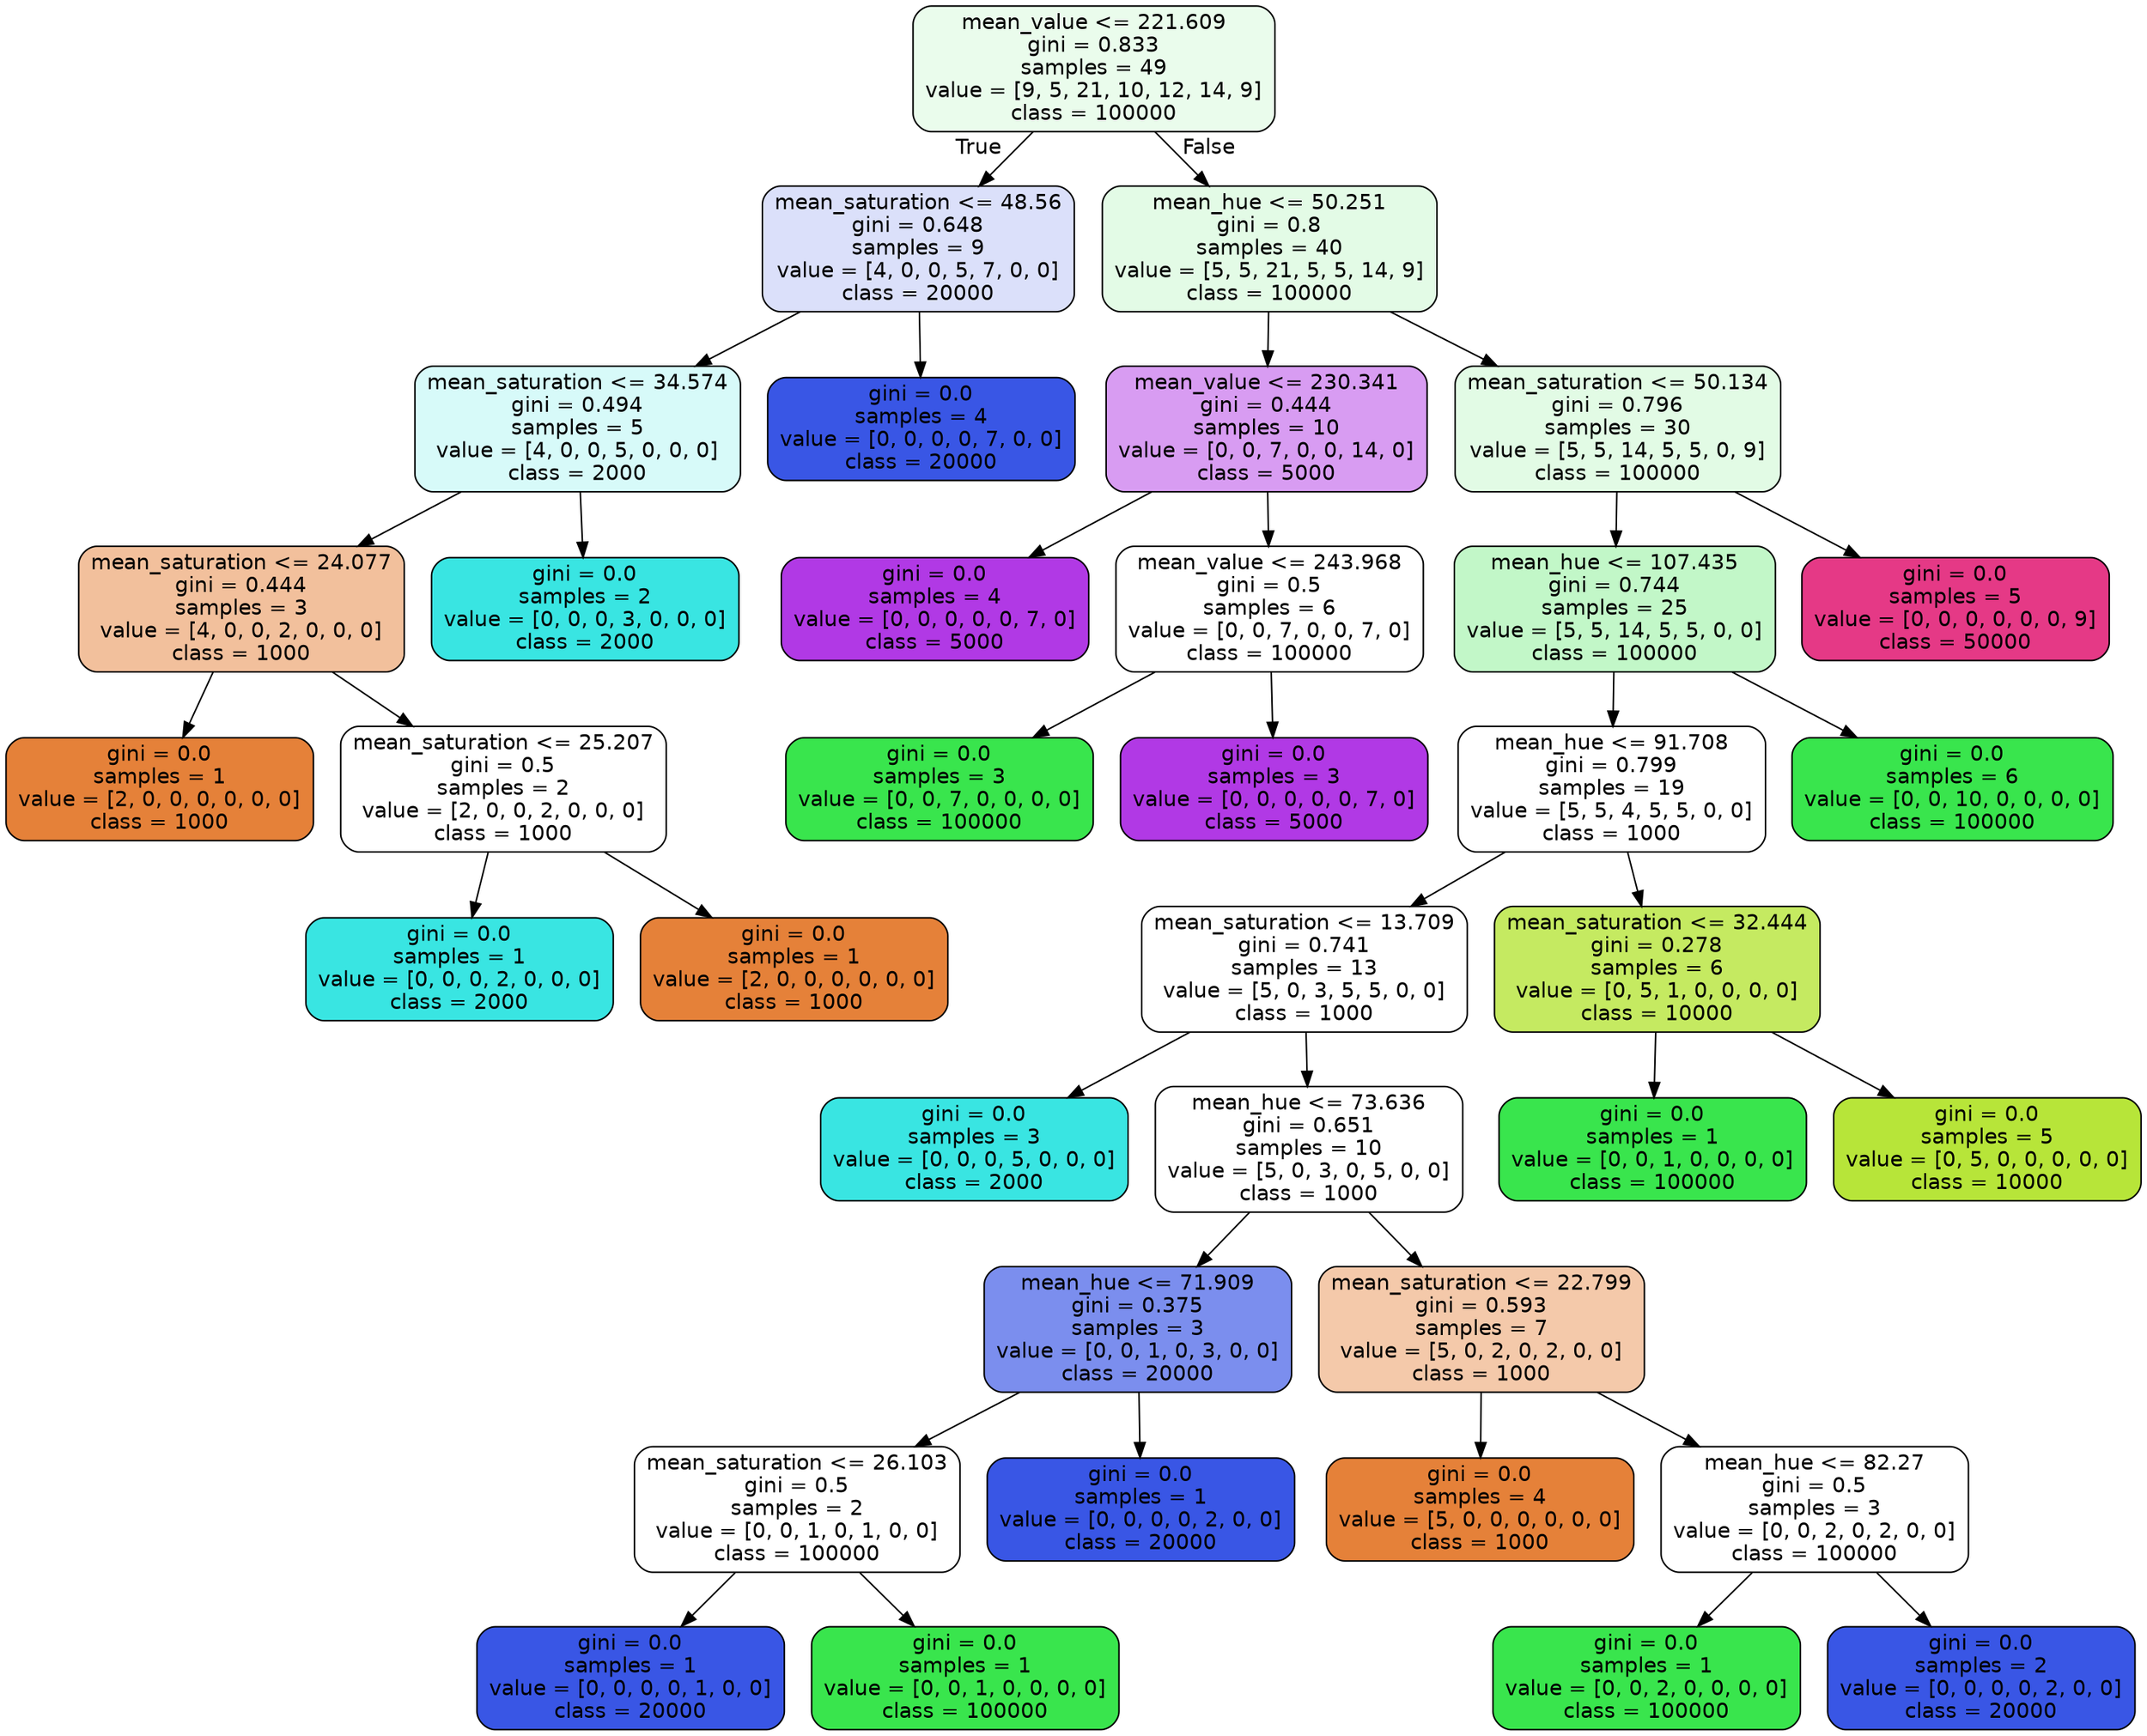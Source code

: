digraph Tree {
node [shape=box, style="filled, rounded", color="black", fontname="helvetica"] ;
edge [fontname="helvetica"] ;
0 [label="mean_value <= 221.609\ngini = 0.833\nsamples = 49\nvalue = [9, 5, 21, 10, 12, 14, 9]\nclass = 100000", fillcolor="#eafcec"] ;
1 [label="mean_saturation <= 48.56\ngini = 0.648\nsamples = 9\nvalue = [4, 0, 0, 5, 7, 0, 0]\nclass = 20000", fillcolor="#dbe0fa"] ;
0 -> 1 [labeldistance=2.5, labelangle=45, headlabel="True"] ;
2 [label="mean_saturation <= 34.574\ngini = 0.494\nsamples = 5\nvalue = [4, 0, 0, 5, 0, 0, 0]\nclass = 2000", fillcolor="#d7faf9"] ;
1 -> 2 ;
3 [label="mean_saturation <= 24.077\ngini = 0.444\nsamples = 3\nvalue = [4, 0, 0, 2, 0, 0, 0]\nclass = 1000", fillcolor="#f2c09c"] ;
2 -> 3 ;
4 [label="gini = 0.0\nsamples = 1\nvalue = [2, 0, 0, 0, 0, 0, 0]\nclass = 1000", fillcolor="#e58139"] ;
3 -> 4 ;
5 [label="mean_saturation <= 25.207\ngini = 0.5\nsamples = 2\nvalue = [2, 0, 0, 2, 0, 0, 0]\nclass = 1000", fillcolor="#ffffff"] ;
3 -> 5 ;
6 [label="gini = 0.0\nsamples = 1\nvalue = [0, 0, 0, 2, 0, 0, 0]\nclass = 2000", fillcolor="#39e5e2"] ;
5 -> 6 ;
7 [label="gini = 0.0\nsamples = 1\nvalue = [2, 0, 0, 0, 0, 0, 0]\nclass = 1000", fillcolor="#e58139"] ;
5 -> 7 ;
8 [label="gini = 0.0\nsamples = 2\nvalue = [0, 0, 0, 3, 0, 0, 0]\nclass = 2000", fillcolor="#39e5e2"] ;
2 -> 8 ;
9 [label="gini = 0.0\nsamples = 4\nvalue = [0, 0, 0, 0, 7, 0, 0]\nclass = 20000", fillcolor="#3956e5"] ;
1 -> 9 ;
10 [label="mean_hue <= 50.251\ngini = 0.8\nsamples = 40\nvalue = [5, 5, 21, 5, 5, 14, 9]\nclass = 100000", fillcolor="#e3fbe6"] ;
0 -> 10 [labeldistance=2.5, labelangle=-45, headlabel="False"] ;
11 [label="mean_value <= 230.341\ngini = 0.444\nsamples = 10\nvalue = [0, 0, 7, 0, 0, 14, 0]\nclass = 5000", fillcolor="#d89cf2"] ;
10 -> 11 ;
12 [label="gini = 0.0\nsamples = 4\nvalue = [0, 0, 0, 0, 0, 7, 0]\nclass = 5000", fillcolor="#b139e5"] ;
11 -> 12 ;
13 [label="mean_value <= 243.968\ngini = 0.5\nsamples = 6\nvalue = [0, 0, 7, 0, 0, 7, 0]\nclass = 100000", fillcolor="#ffffff"] ;
11 -> 13 ;
14 [label="gini = 0.0\nsamples = 3\nvalue = [0, 0, 7, 0, 0, 0, 0]\nclass = 100000", fillcolor="#39e54d"] ;
13 -> 14 ;
15 [label="gini = 0.0\nsamples = 3\nvalue = [0, 0, 0, 0, 0, 7, 0]\nclass = 5000", fillcolor="#b139e5"] ;
13 -> 15 ;
16 [label="mean_saturation <= 50.134\ngini = 0.796\nsamples = 30\nvalue = [5, 5, 14, 5, 5, 0, 9]\nclass = 100000", fillcolor="#e2fbe5"] ;
10 -> 16 ;
17 [label="mean_hue <= 107.435\ngini = 0.744\nsamples = 25\nvalue = [5, 5, 14, 5, 5, 0, 0]\nclass = 100000", fillcolor="#c2f7c8"] ;
16 -> 17 ;
18 [label="mean_hue <= 91.708\ngini = 0.799\nsamples = 19\nvalue = [5, 5, 4, 5, 5, 0, 0]\nclass = 1000", fillcolor="#ffffff"] ;
17 -> 18 ;
19 [label="mean_saturation <= 13.709\ngini = 0.741\nsamples = 13\nvalue = [5, 0, 3, 5, 5, 0, 0]\nclass = 1000", fillcolor="#ffffff"] ;
18 -> 19 ;
20 [label="gini = 0.0\nsamples = 3\nvalue = [0, 0, 0, 5, 0, 0, 0]\nclass = 2000", fillcolor="#39e5e2"] ;
19 -> 20 ;
21 [label="mean_hue <= 73.636\ngini = 0.651\nsamples = 10\nvalue = [5, 0, 3, 0, 5, 0, 0]\nclass = 1000", fillcolor="#ffffff"] ;
19 -> 21 ;
22 [label="mean_hue <= 71.909\ngini = 0.375\nsamples = 3\nvalue = [0, 0, 1, 0, 3, 0, 0]\nclass = 20000", fillcolor="#7b8eee"] ;
21 -> 22 ;
23 [label="mean_saturation <= 26.103\ngini = 0.5\nsamples = 2\nvalue = [0, 0, 1, 0, 1, 0, 0]\nclass = 100000", fillcolor="#ffffff"] ;
22 -> 23 ;
24 [label="gini = 0.0\nsamples = 1\nvalue = [0, 0, 0, 0, 1, 0, 0]\nclass = 20000", fillcolor="#3956e5"] ;
23 -> 24 ;
25 [label="gini = 0.0\nsamples = 1\nvalue = [0, 0, 1, 0, 0, 0, 0]\nclass = 100000", fillcolor="#39e54d"] ;
23 -> 25 ;
26 [label="gini = 0.0\nsamples = 1\nvalue = [0, 0, 0, 0, 2, 0, 0]\nclass = 20000", fillcolor="#3956e5"] ;
22 -> 26 ;
27 [label="mean_saturation <= 22.799\ngini = 0.593\nsamples = 7\nvalue = [5, 0, 2, 0, 2, 0, 0]\nclass = 1000", fillcolor="#f4c9aa"] ;
21 -> 27 ;
28 [label="gini = 0.0\nsamples = 4\nvalue = [5, 0, 0, 0, 0, 0, 0]\nclass = 1000", fillcolor="#e58139"] ;
27 -> 28 ;
29 [label="mean_hue <= 82.27\ngini = 0.5\nsamples = 3\nvalue = [0, 0, 2, 0, 2, 0, 0]\nclass = 100000", fillcolor="#ffffff"] ;
27 -> 29 ;
30 [label="gini = 0.0\nsamples = 1\nvalue = [0, 0, 2, 0, 0, 0, 0]\nclass = 100000", fillcolor="#39e54d"] ;
29 -> 30 ;
31 [label="gini = 0.0\nsamples = 2\nvalue = [0, 0, 0, 0, 2, 0, 0]\nclass = 20000", fillcolor="#3956e5"] ;
29 -> 31 ;
32 [label="mean_saturation <= 32.444\ngini = 0.278\nsamples = 6\nvalue = [0, 5, 1, 0, 0, 0, 0]\nclass = 10000", fillcolor="#c5ea61"] ;
18 -> 32 ;
33 [label="gini = 0.0\nsamples = 1\nvalue = [0, 0, 1, 0, 0, 0, 0]\nclass = 100000", fillcolor="#39e54d"] ;
32 -> 33 ;
34 [label="gini = 0.0\nsamples = 5\nvalue = [0, 5, 0, 0, 0, 0, 0]\nclass = 10000", fillcolor="#b7e539"] ;
32 -> 34 ;
35 [label="gini = 0.0\nsamples = 6\nvalue = [0, 0, 10, 0, 0, 0, 0]\nclass = 100000", fillcolor="#39e54d"] ;
17 -> 35 ;
36 [label="gini = 0.0\nsamples = 5\nvalue = [0, 0, 0, 0, 0, 0, 9]\nclass = 50000", fillcolor="#e53986"] ;
16 -> 36 ;
}
